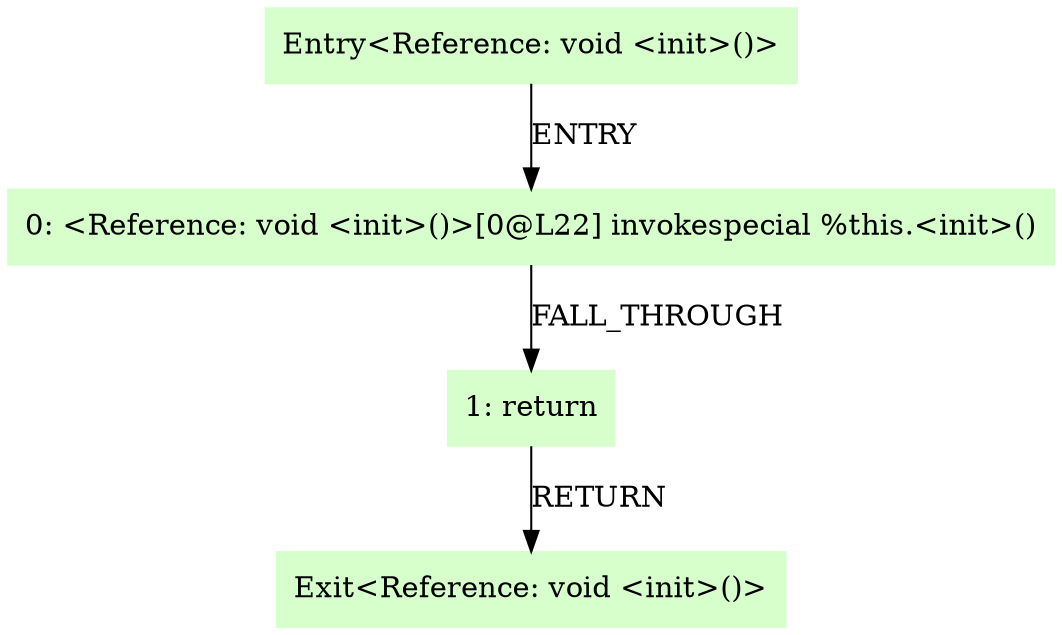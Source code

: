 digraph G {
  node [shape=box,style=filled,color=".3 .2 1.0",];
  "0" [label="Entry<Reference: void <init>()>",];
  "1" [label="0: <Reference: void <init>()>[0@L22] invokespecial %this.<init>()",];
  "2" [label="1: return",];
  "3" [label="Exit<Reference: void <init>()>",];
  "0" -> "1" [label="ENTRY",];
  "1" -> "2" [label="FALL_THROUGH",];
  "2" -> "3" [label="RETURN",];
}

